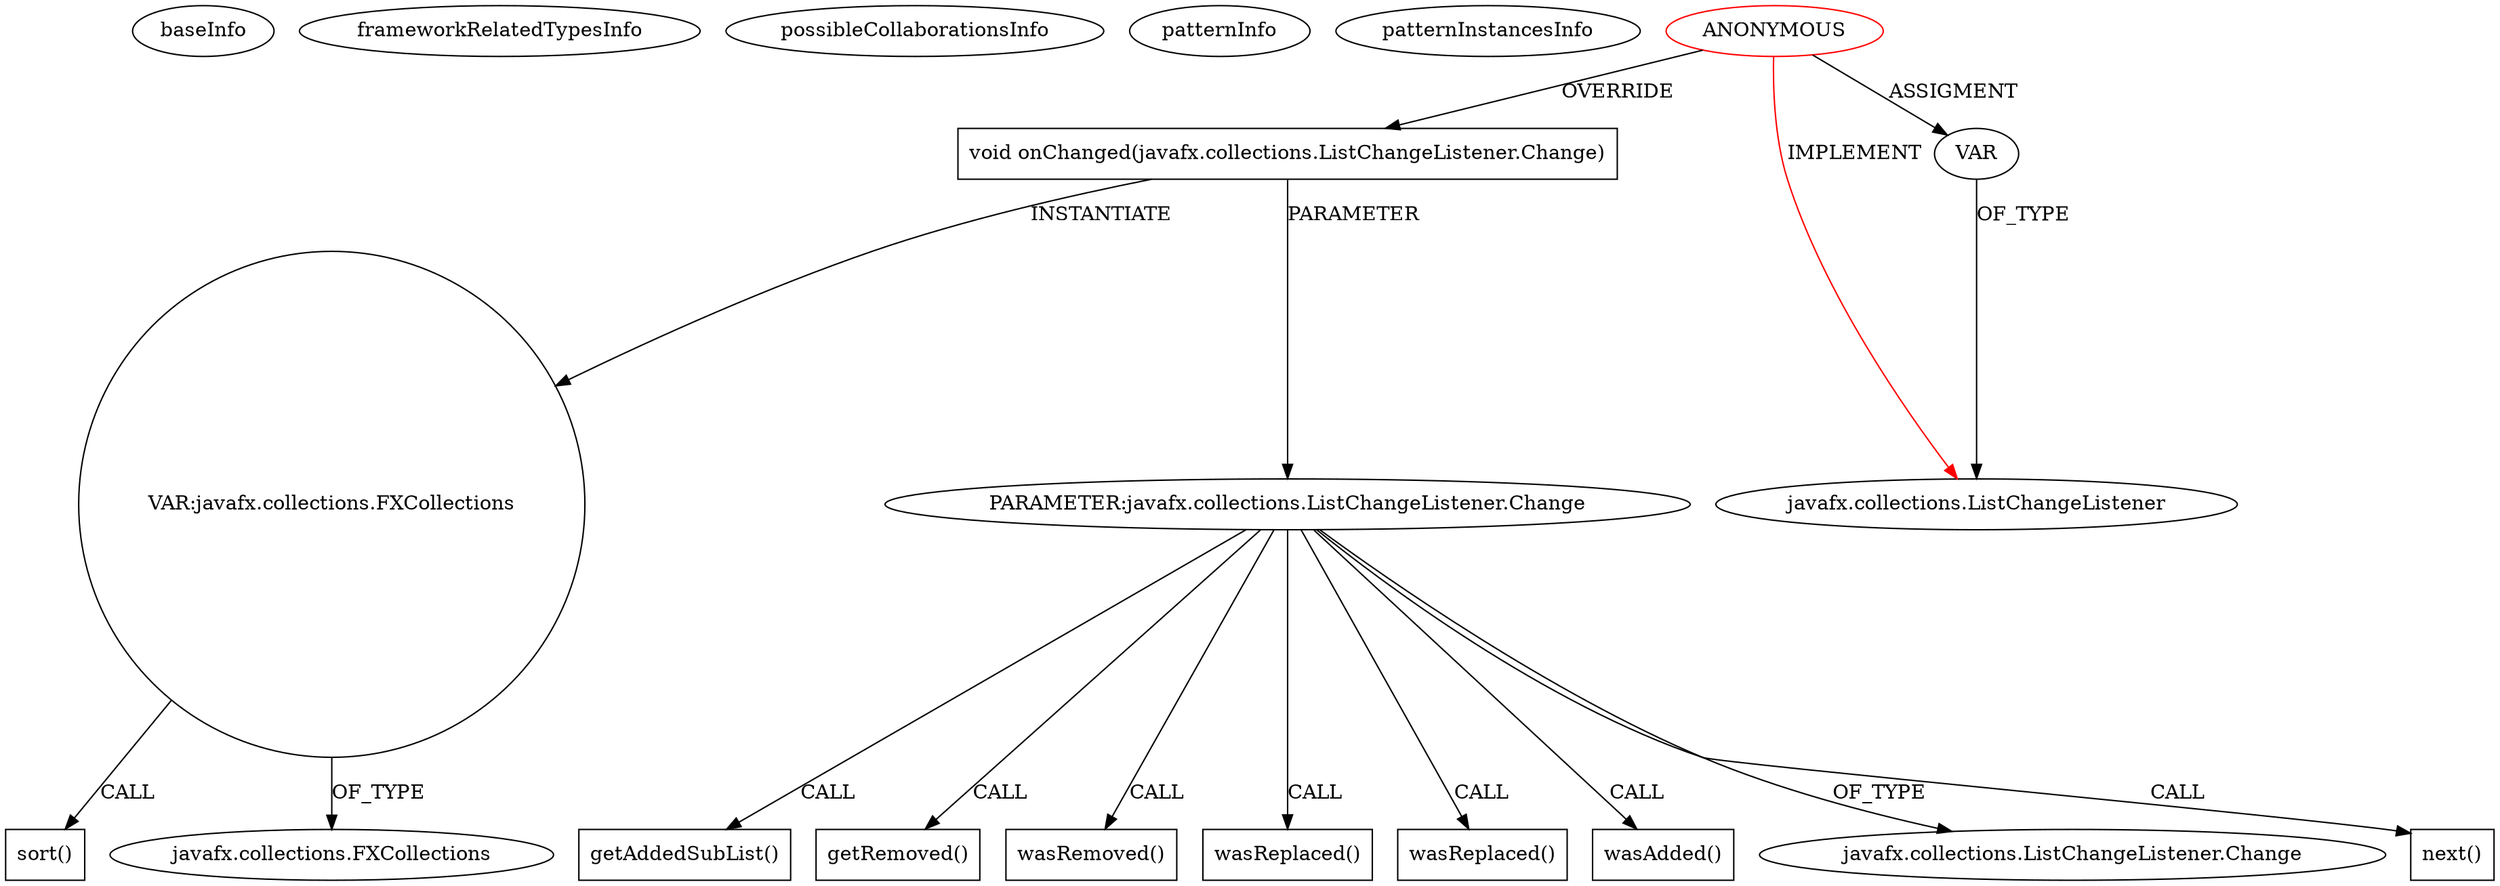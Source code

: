 digraph {
baseInfo[graphId=2140,category="pattern",isAnonymous=true,possibleRelation=false]
frameworkRelatedTypesInfo[0="javafx.collections.ListChangeListener"]
possibleCollaborationsInfo[]
patternInfo[frequency=3.0,patternRootClient=0]
patternInstancesInfo[0="ChrisWongAtCUHK-JavaFX~/ChrisWongAtCUHK-JavaFX/JavaFX-master/IssueTrackingLite/src/issuetrackinglite/IssueTrackingLiteController.java~IssueTrackingLiteController~241",1="sergiohpl-PMS~/sergiohpl-PMS/PMS-master/IssueTrackingLite/src/issuetrackinglite/IssueTrackingLiteController.java~IssueTrackingLiteController~4153",2="santi-gonzalez-javafx-tutos~/santi-gonzalez-javafx-tutos/javafx-tutos-master/IssueTrackingLite/src/issuetrackinglite/IssueTrackingLiteController.java~IssueTrackingLiteController~4084"]
4[label="void onChanged(javafx.collections.ListChangeListener.Change)",vertexType="OVERRIDING_METHOD_DECLARATION",isFrameworkType=false,shape=box]
21[label="VAR:javafx.collections.FXCollections",vertexType="VARIABLE_EXPRESION",isFrameworkType=false,shape=circle]
0[label="ANONYMOUS",vertexType="ROOT_ANONYMOUS_DECLARATION",isFrameworkType=false,color=red]
1[label="javafx.collections.ListChangeListener",vertexType="FRAMEWORK_INTERFACE_TYPE",isFrameworkType=false]
22[label="sort()",vertexType="INSIDE_CALL",isFrameworkType=false,shape=box]
2[label="VAR",vertexType="OUTSIDE_VARIABLE_EXPRESION",isFrameworkType=false]
5[label="PARAMETER:javafx.collections.ListChangeListener.Change",vertexType="PARAMETER_DECLARATION",isFrameworkType=false]
14[label="getAddedSubList()",vertexType="INSIDE_CALL",isFrameworkType=false,shape=box]
20[label="getRemoved()",vertexType="INSIDE_CALL",isFrameworkType=false,shape=box]
16[label="wasRemoved()",vertexType="INSIDE_CALL",isFrameworkType=false,shape=box]
12[label="wasReplaced()",vertexType="INSIDE_CALL",isFrameworkType=false,shape=box]
18[label="wasReplaced()",vertexType="INSIDE_CALL",isFrameworkType=false,shape=box]
10[label="wasAdded()",vertexType="INSIDE_CALL",isFrameworkType=false,shape=box]
6[label="javafx.collections.ListChangeListener.Change",vertexType="FRAMEWORK_CLASS_TYPE",isFrameworkType=false]
8[label="next()",vertexType="INSIDE_CALL",isFrameworkType=false,shape=box]
23[label="javafx.collections.FXCollections",vertexType="FRAMEWORK_CLASS_TYPE",isFrameworkType=false]
21->22[label="CALL"]
0->4[label="OVERRIDE"]
5->10[label="CALL"]
21->23[label="OF_TYPE"]
0->1[label="IMPLEMENT",color=red]
4->5[label="PARAMETER"]
5->14[label="CALL"]
5->16[label="CALL"]
5->18[label="CALL"]
5->6[label="OF_TYPE"]
4->21[label="INSTANTIATE"]
2->1[label="OF_TYPE"]
0->2[label="ASSIGMENT"]
5->12[label="CALL"]
5->20[label="CALL"]
5->8[label="CALL"]
}

